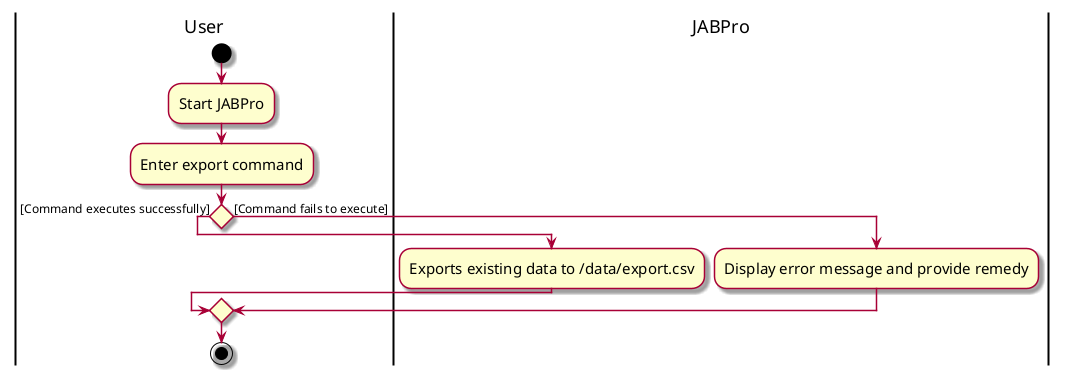 @startuml
skin rose
skinparam ActivityFontSize 15
skinparam ArrowFontSize 12
'https://plantuml.com/activity-diagram-beta
skin rose
skinparam ActivityFontSize 15
skinparam ArrowFontSize 12
|User|
start
:Start JABPro;
:Enter export command;
if () then ([Command executes successfully])
  |JABPro|
  :Exports existing data to /data/export.csv;
else ([Command fails to execute])
  |JABPro|
  :Display error message and provide remedy;
  |User|

endif

stop

@enduml
